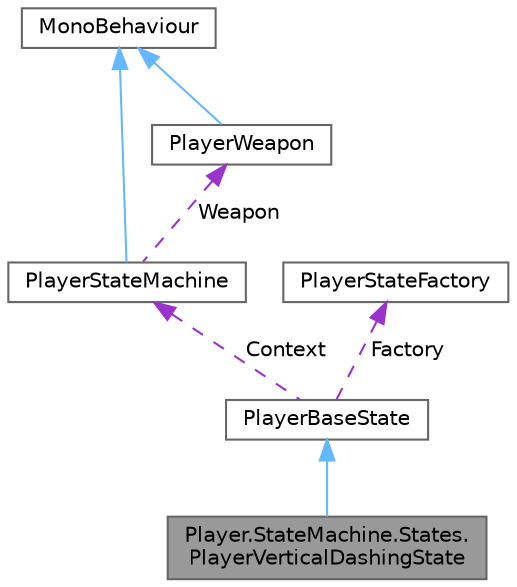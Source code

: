 digraph "Player.StateMachine.States.PlayerVerticalDashingState"
{
 // LATEX_PDF_SIZE
  bgcolor="transparent";
  edge [fontname=Helvetica,fontsize=10,labelfontname=Helvetica,labelfontsize=10];
  node [fontname=Helvetica,fontsize=10,shape=box,height=0.2,width=0.4];
  Node1 [label="Player.StateMachine.States.\lPlayerVerticalDashingState",height=0.2,width=0.4,color="gray40", fillcolor="grey60", style="filled", fontcolor="black",tooltip=" "];
  Node2 -> Node1 [dir="back",color="steelblue1",style="solid"];
  Node2 [label="PlayerBaseState",height=0.2,width=0.4,color="gray40", fillcolor="white", style="filled",URL="$class_player_base_state.html",tooltip=" "];
  Node3 -> Node2 [dir="back",color="darkorchid3",style="dashed",label=" Context" ];
  Node3 [label="PlayerStateMachine",height=0.2,width=0.4,color="gray40", fillcolor="white", style="filled",URL="$class_player_state_machine.html",tooltip=" "];
  Node4 -> Node3 [dir="back",color="steelblue1",style="solid"];
  Node4 [label="MonoBehaviour",height=0.2,width=0.4,color="gray40", fillcolor="white", style="filled",tooltip=" "];
  Node5 -> Node3 [dir="back",color="darkorchid3",style="dashed",label=" Weapon" ];
  Node5 [label="PlayerWeapon",height=0.2,width=0.4,color="gray40", fillcolor="white", style="filled",URL="$class_player_weapon.html",tooltip=" "];
  Node4 -> Node5 [dir="back",color="steelblue1",style="solid"];
  Node6 -> Node2 [dir="back",color="darkorchid3",style="dashed",label=" Factory" ];
  Node6 [label="PlayerStateFactory",height=0.2,width=0.4,color="gray40", fillcolor="white", style="filled",URL="$class_player_state_factory.html",tooltip=" "];
}
